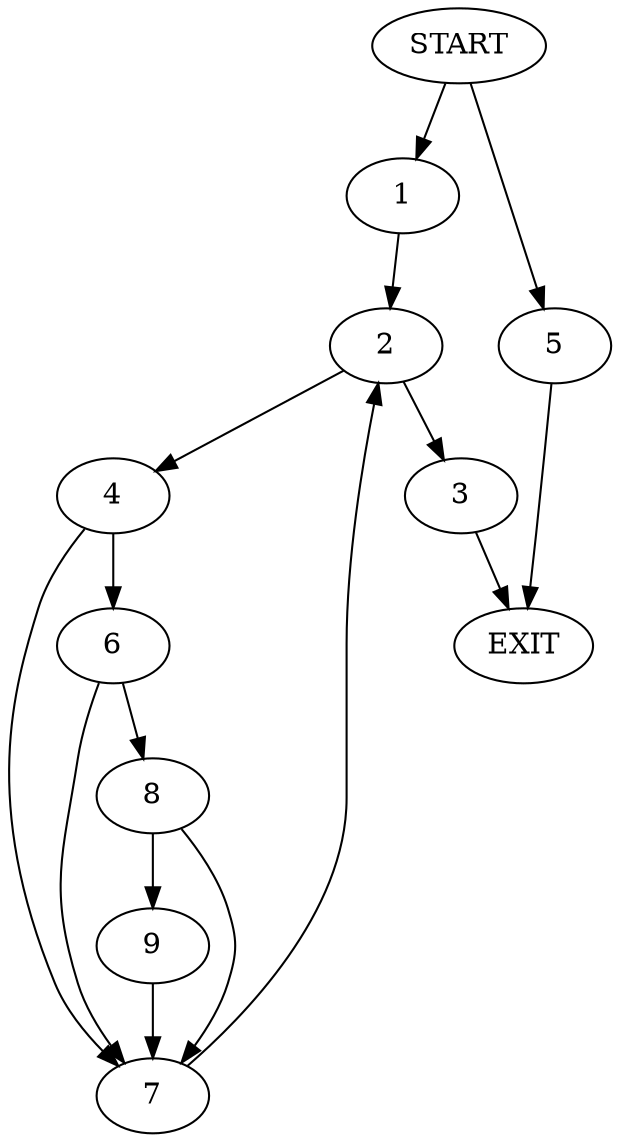 digraph {
0 [label="START"]
10 [label="EXIT"]
0 -> 1
1 -> 2
2 -> 3
2 -> 4
0 -> 5
5 -> 10
4 -> 6
4 -> 7
3 -> 10
7 -> 2
6 -> 8
6 -> 7
8 -> 7
8 -> 9
9 -> 7
}
